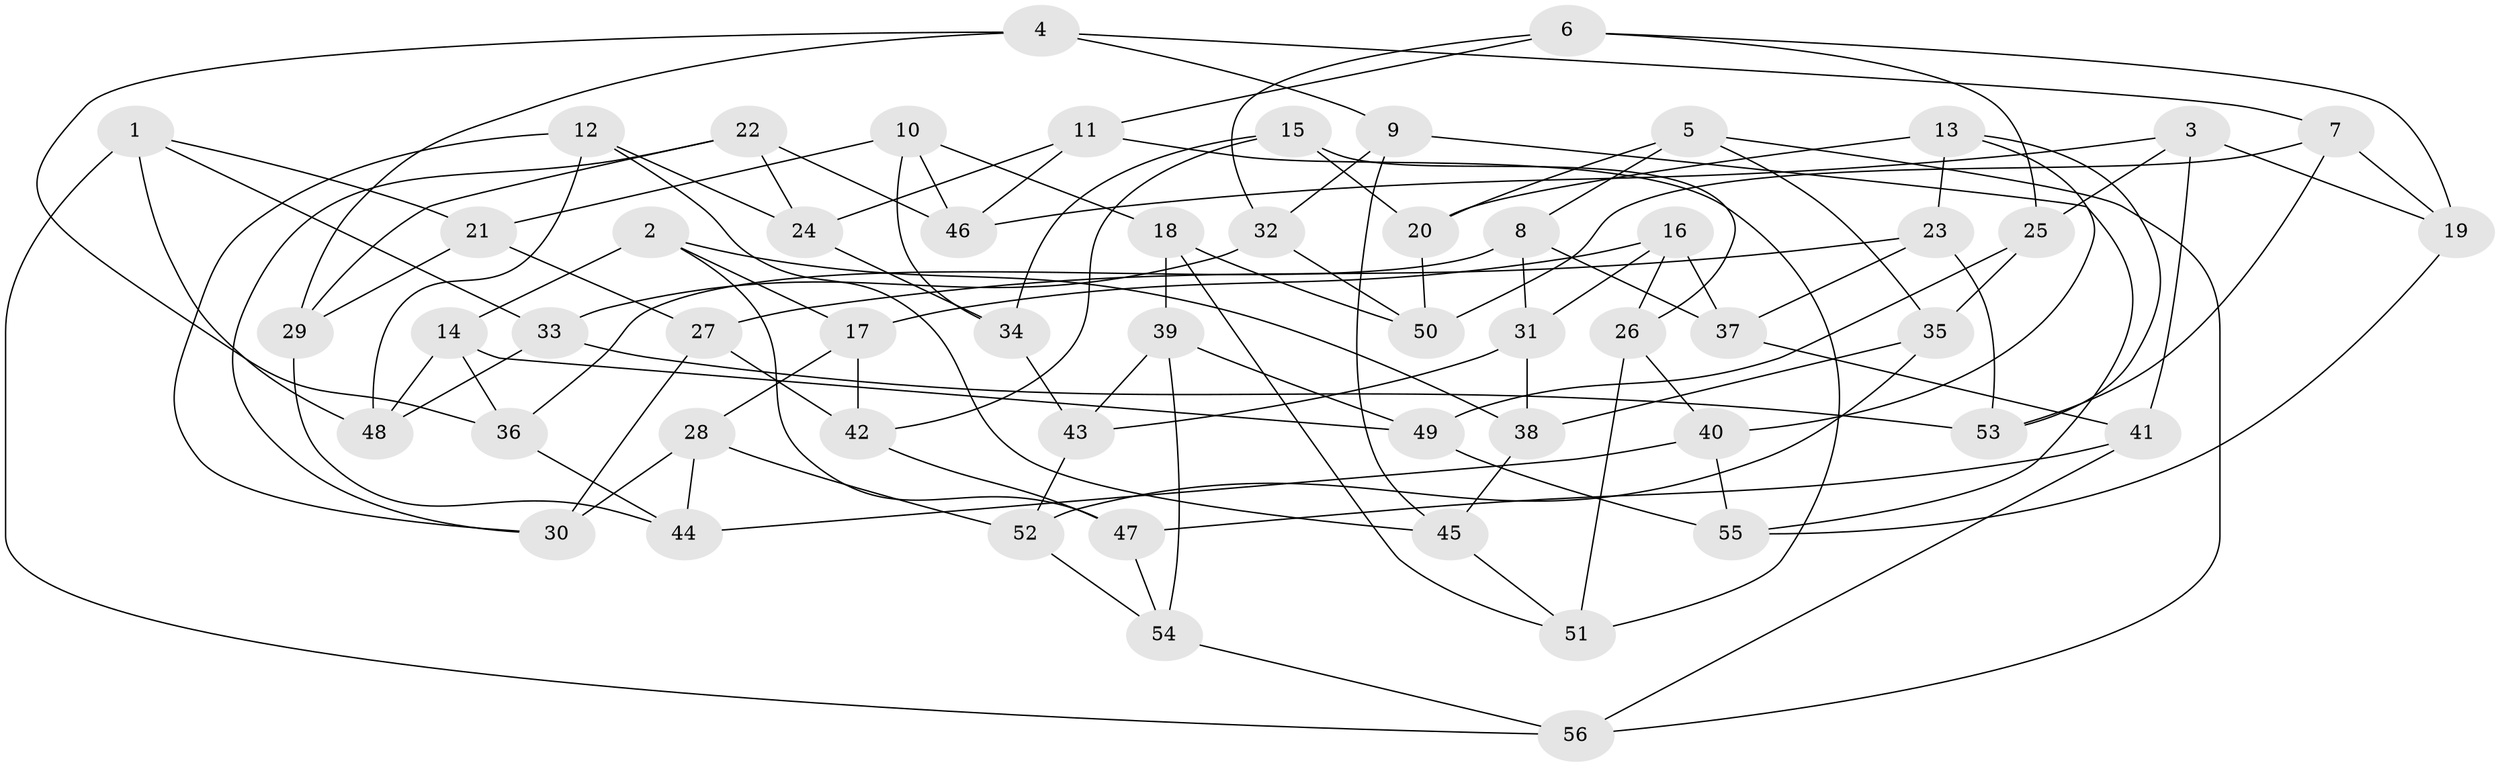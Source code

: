 // coarse degree distribution, {6: 0.06060606060606061, 4: 0.5757575757575758, 3: 0.09090909090909091, 5: 0.18181818181818182, 8: 0.06060606060606061, 7: 0.030303030303030304}
// Generated by graph-tools (version 1.1) at 2025/01/03/04/25 22:01:43]
// undirected, 56 vertices, 112 edges
graph export_dot {
graph [start="1"]
  node [color=gray90,style=filled];
  1;
  2;
  3;
  4;
  5;
  6;
  7;
  8;
  9;
  10;
  11;
  12;
  13;
  14;
  15;
  16;
  17;
  18;
  19;
  20;
  21;
  22;
  23;
  24;
  25;
  26;
  27;
  28;
  29;
  30;
  31;
  32;
  33;
  34;
  35;
  36;
  37;
  38;
  39;
  40;
  41;
  42;
  43;
  44;
  45;
  46;
  47;
  48;
  49;
  50;
  51;
  52;
  53;
  54;
  55;
  56;
  1 -- 33;
  1 -- 21;
  1 -- 56;
  1 -- 48;
  2 -- 14;
  2 -- 47;
  2 -- 38;
  2 -- 17;
  3 -- 41;
  3 -- 46;
  3 -- 19;
  3 -- 25;
  4 -- 9;
  4 -- 29;
  4 -- 36;
  4 -- 7;
  5 -- 35;
  5 -- 56;
  5 -- 20;
  5 -- 8;
  6 -- 11;
  6 -- 19;
  6 -- 25;
  6 -- 32;
  7 -- 53;
  7 -- 50;
  7 -- 19;
  8 -- 37;
  8 -- 36;
  8 -- 31;
  9 -- 32;
  9 -- 55;
  9 -- 45;
  10 -- 18;
  10 -- 21;
  10 -- 46;
  10 -- 34;
  11 -- 51;
  11 -- 24;
  11 -- 46;
  12 -- 30;
  12 -- 45;
  12 -- 24;
  12 -- 48;
  13 -- 23;
  13 -- 20;
  13 -- 53;
  13 -- 40;
  14 -- 48;
  14 -- 36;
  14 -- 49;
  15 -- 26;
  15 -- 42;
  15 -- 20;
  15 -- 34;
  16 -- 26;
  16 -- 37;
  16 -- 17;
  16 -- 31;
  17 -- 28;
  17 -- 42;
  18 -- 50;
  18 -- 39;
  18 -- 51;
  19 -- 55;
  20 -- 50;
  21 -- 27;
  21 -- 29;
  22 -- 30;
  22 -- 46;
  22 -- 29;
  22 -- 24;
  23 -- 37;
  23 -- 53;
  23 -- 27;
  24 -- 34;
  25 -- 49;
  25 -- 35;
  26 -- 51;
  26 -- 40;
  27 -- 42;
  27 -- 30;
  28 -- 52;
  28 -- 30;
  28 -- 44;
  29 -- 44;
  31 -- 43;
  31 -- 38;
  32 -- 50;
  32 -- 33;
  33 -- 48;
  33 -- 53;
  34 -- 43;
  35 -- 52;
  35 -- 38;
  36 -- 44;
  37 -- 41;
  38 -- 45;
  39 -- 54;
  39 -- 43;
  39 -- 49;
  40 -- 44;
  40 -- 55;
  41 -- 56;
  41 -- 47;
  42 -- 47;
  43 -- 52;
  45 -- 51;
  47 -- 54;
  49 -- 55;
  52 -- 54;
  54 -- 56;
}
